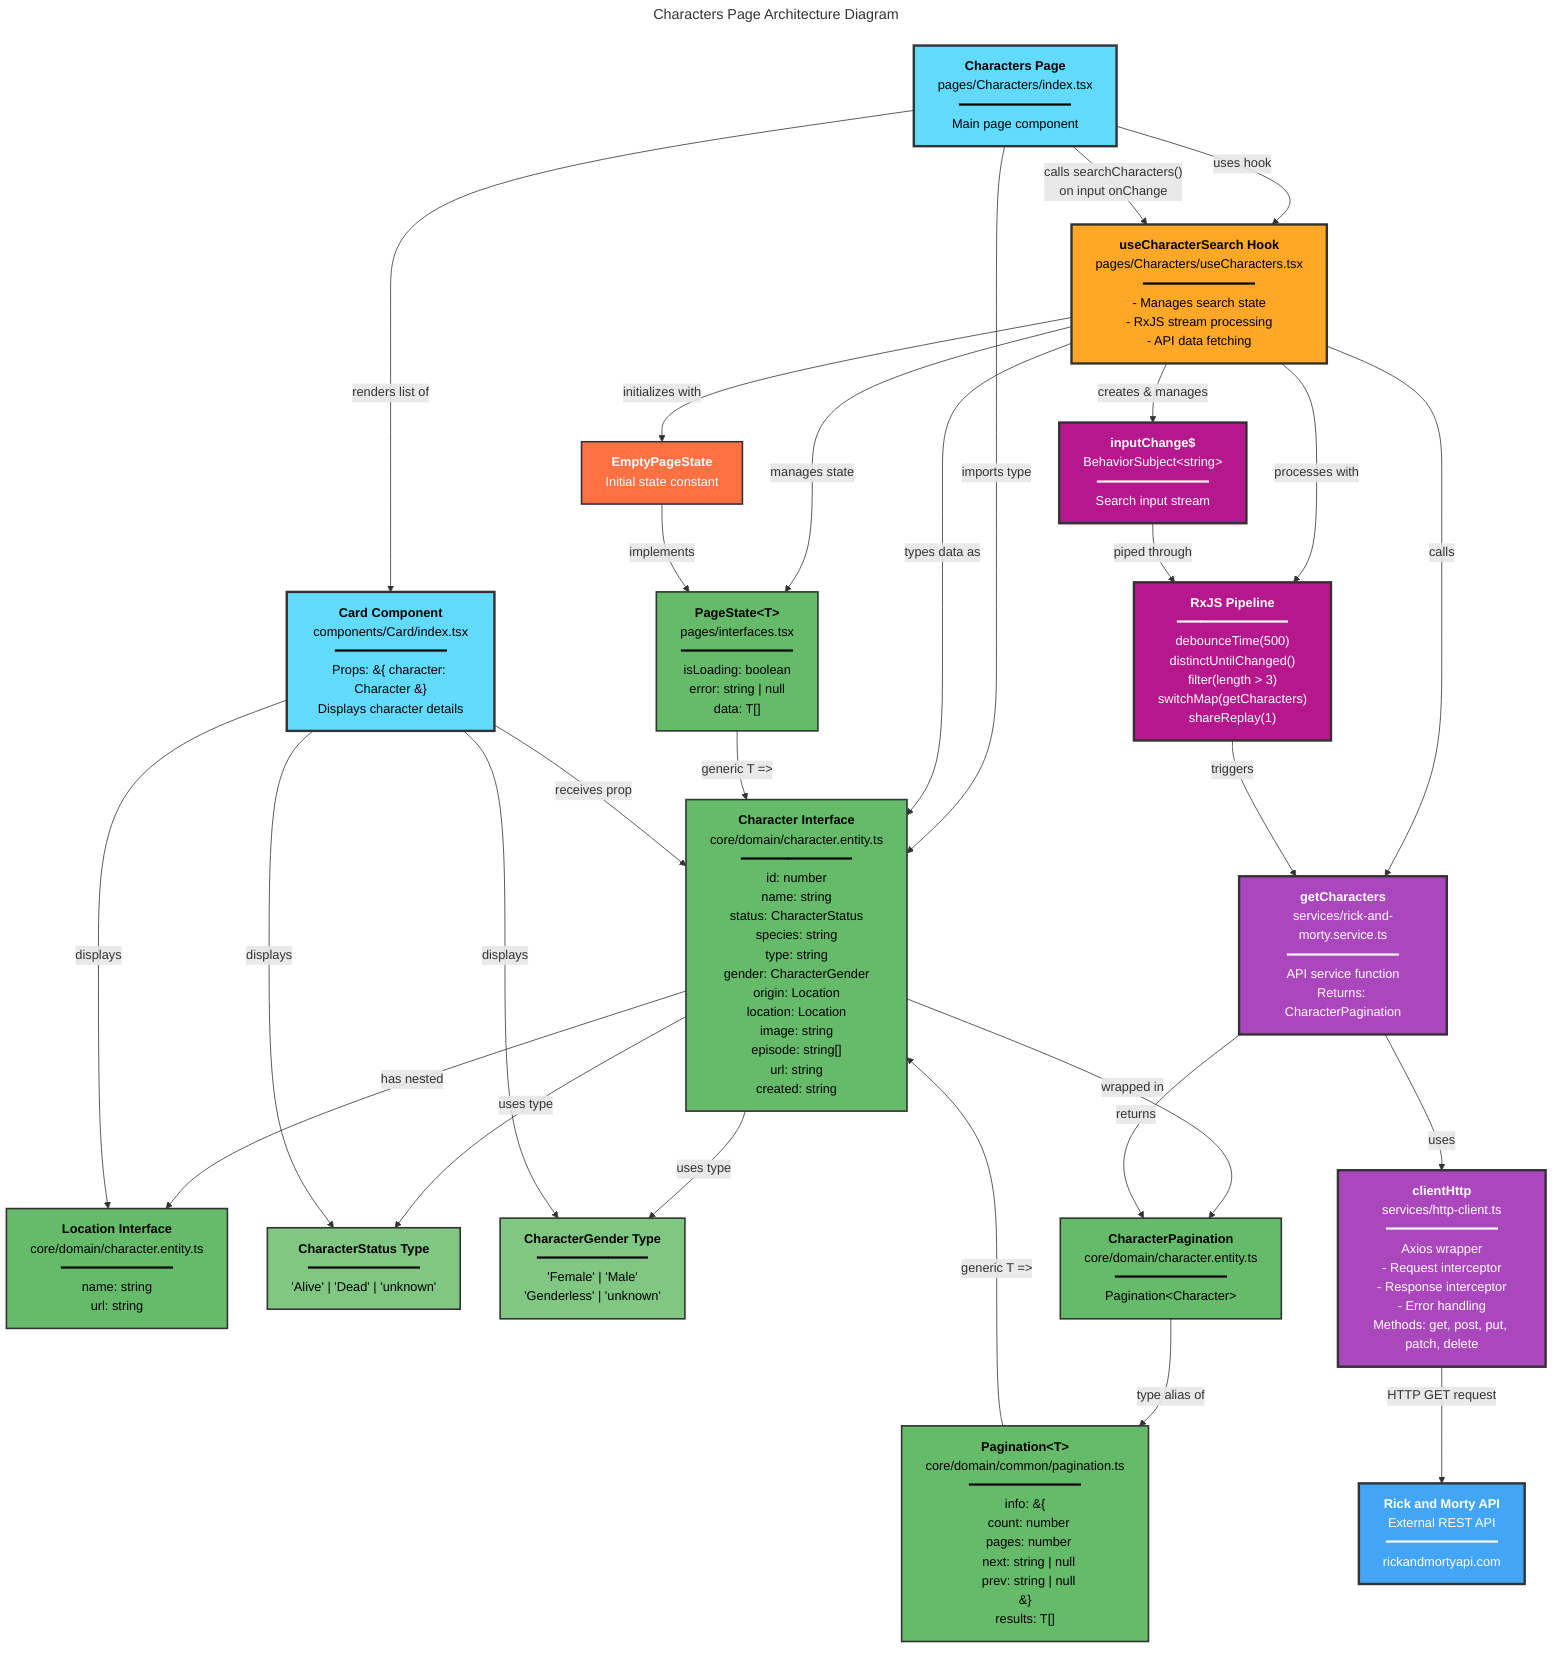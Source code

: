 ---
id: 7515f845-0b7e-4b5c-aa4d-e099c18b4332
title: Characters Page Architecture Diagram
---
graph TB
    %% ========================================
    %% MAIN PAGE COMPONENT
    %% ========================================
    CharactersPage["<b>Characters Page</b><br/>pages/Characters/index.tsx<br/>━━━━━━━━━━━━━━<br/>Main page component"]

    %% ========================================
    %% CUSTOM HOOK
    %% ========================================
    useCharacterSearch["<b>useCharacterSearch Hook</b><br/>pages/Characters/useCharacters.tsx<br/>━━━━━━━━━━━━━━<br/>- Manages search state<br/>- RxJS stream processing<br/>- API data fetching"]

    %% ========================================
    %% STATE MANAGEMENT
    %% ========================================
    PageState["<b>PageState&lt;T&gt;</b><br/>pages/interfaces.tsx<br/>━━━━━━━━━━━━━━<br/>isLoading: boolean<br/>error: string | null<br/>data: T[]"]

    EmptyPageState["<b>EmptyPageState</b><br/>Initial state constant"]

    inputChangeSubject["<b>inputChange$</b><br/>BehaviorSubject&lt;string&gt;<br/>━━━━━━━━━━━━━━<br/>Search input stream"]

    %% ========================================
    %% DOMAIN ENTITIES & TYPES
    %% ========================================
    Character["<b>Character Interface</b><br/>core/domain/character.entity.ts<br/>━━━━━━━━━━━━━━<br/>id: number<br/>name: string<br/>status: CharacterStatus<br/>species: string<br/>type: string<br/>gender: CharacterGender<br/>origin: Location<br/>location: Location<br/>image: string<br/>episode: string[]<br/>url: string<br/>created: string"]

    Location["<b>Location Interface</b><br/>core/domain/character.entity.ts<br/>━━━━━━━━━━━━━━<br/>name: string<br/>url: string"]

    CharacterStatus["<b>CharacterStatus Type</b><br/>━━━━━━━━━━━━━━<br/>'Alive' | 'Dead' | 'unknown'"]

    CharacterGender["<b>CharacterGender Type</b><br/>━━━━━━━━━━━━━━<br/>'Female' | 'Male'<br/>'Genderless' | 'unknown'"]

    CharacterPagination["<b>CharacterPagination</b><br/>core/domain/character.entity.ts<br/>━━━━━━━━━━━━━━<br/>Pagination&lt;Character&gt;"]

    Pagination["<b>Pagination&lt;T&gt;</b><br/>core/domain/common/pagination.ts<br/>━━━━━━━━━━━━━━<br/>info: &#123;<br/>  count: number<br/>  pages: number<br/>  next: string | null<br/>  prev: string | null<br/>&#125;<br/>results: T[]"]

    %% ========================================
    %% SERVICE LAYER
    %% ========================================
    RickMortyService["<b>getCharacters</b><br/>services/rick-and-morty.service.ts<br/>━━━━━━━━━━━━━━<br/>API service function<br/>Returns: CharacterPagination"]

    HttpClient["<b>clientHttp</b><br/>services/http-client.ts<br/>━━━━━━━━━━━━━━<br/>Axios wrapper<br/>- Request interceptor<br/>- Response interceptor<br/>- Error handling<br/>Methods: get, post, put, patch, delete"]

    %% ========================================
    %% UI COMPONENTS
    %% ========================================
    Card["<b>Card Component</b><br/>components/Card/index.tsx<br/>━━━━━━━━━━━━━━<br/>Props: &#123; character: Character &#125;<br/>Displays character details"]

    %% ========================================
    %% RXJS OPERATORS
    %% ========================================
    RxJS["<b>RxJS Pipeline</b><br/>━━━━━━━━━━━━━━<br/>debounceTime(500)<br/>distinctUntilChanged()<br/>filter(length > 3)<br/>switchMap(getCharacters)<br/>shareReplay(1)"]

    %% ========================================
    %% EXTERNAL API
    %% ========================================
    API["<b>Rick and Morty API</b><br/>External REST API<br/>━━━━━━━━━━━━━━<br/>rickandmortyapi.com"]

    %% ========================================
    %% RELATIONSHIPS - Characters Page
    %% ========================================
    CharactersPage -->|"uses hook"| useCharacterSearch
    CharactersPage -->|"imports type"| Character
    CharactersPage -->|"renders list of"| Card
    CharactersPage -->|"calls searchCharacters()<br/>on input onChange"| useCharacterSearch

    %% ========================================
    %% RELATIONSHIPS - useCharacterSearch Hook
    %% ========================================
    useCharacterSearch -->|"manages state"| PageState
    useCharacterSearch -->|"initializes with"| EmptyPageState
    useCharacterSearch -->|"types data as"| Character
    useCharacterSearch -->|"calls"| RickMortyService
    useCharacterSearch -->|"creates & manages"| inputChangeSubject
    useCharacterSearch -->|"processes with"| RxJS

    %% ========================================
    %% RELATIONSHIPS - State
    %% ========================================
    PageState -->|"generic T =>"| Character
    EmptyPageState -->|"implements"| PageState

    %% ========================================
    %% RELATIONSHIPS - Character Entity
    %% ========================================
    Character -->|"uses type"| CharacterStatus
    Character -->|"uses type"| CharacterGender
    Character -->|"has nested"| Location
    Character -->|"wrapped in"| CharacterPagination

    %% ========================================
    %% RELATIONSHIPS - Pagination
    %% ========================================
    CharacterPagination -->|"type alias of"| Pagination
    Pagination -->|"generic T =>"| Character

    %% ========================================
    %% RELATIONSHIPS - Service Layer
    %% ========================================
    RickMortyService -->|"returns"| CharacterPagination
    RickMortyService -->|"uses"| HttpClient
    HttpClient -->|"HTTP GET request"| API

    %% ========================================
    %% RELATIONSHIPS - Card Component
    %% ========================================
    Card -->|"receives prop"| Character
    Card -->|"displays"| Location
    Card -->|"displays"| CharacterStatus
    Card -->|"displays"| CharacterGender

    %% ========================================
    %% RELATIONSHIPS - RxJS Stream
    %% ========================================
    inputChangeSubject -->|"piped through"| RxJS
    RxJS -->|"triggers"| RickMortyService

    %% ========================================
    %% STYLING
    %% ========================================
    classDef componentClass fill:#61dafb,stroke:#333,stroke-width:3px,color:#000
    classDef hookClass fill:#ffa726,stroke:#333,stroke-width:3px,color:#000
    classDef interfaceClass fill:#66bb6a,stroke:#333,stroke-width:2px,color:#000
    classDef typeClass fill:#81c784,stroke:#333,stroke-width:2px,color:#000
    classDef serviceClass fill:#ab47bc,stroke:#333,stroke-width:3px,color:#fff
    classDef rxjsClass fill:#b7178c,stroke:#333,stroke-width:3px,color:#fff
    classDef apiClass fill:#42a5f5,stroke:#333,stroke-width:3px,color:#fff
    classDef stateClass fill:#ff7043,stroke:#333,stroke-width:2px,color:#fff

    class CharactersPage,Card componentClass
    class useCharacterSearch hookClass
    class Character,Location,CharacterPagination,Pagination,PageState interfaceClass
    class CharacterStatus,CharacterGender typeClass
    class RickMortyService,HttpClient serviceClass
    class RxJS,inputChangeSubject rxjsClass
    class API apiClass
    class EmptyPageState stateClass